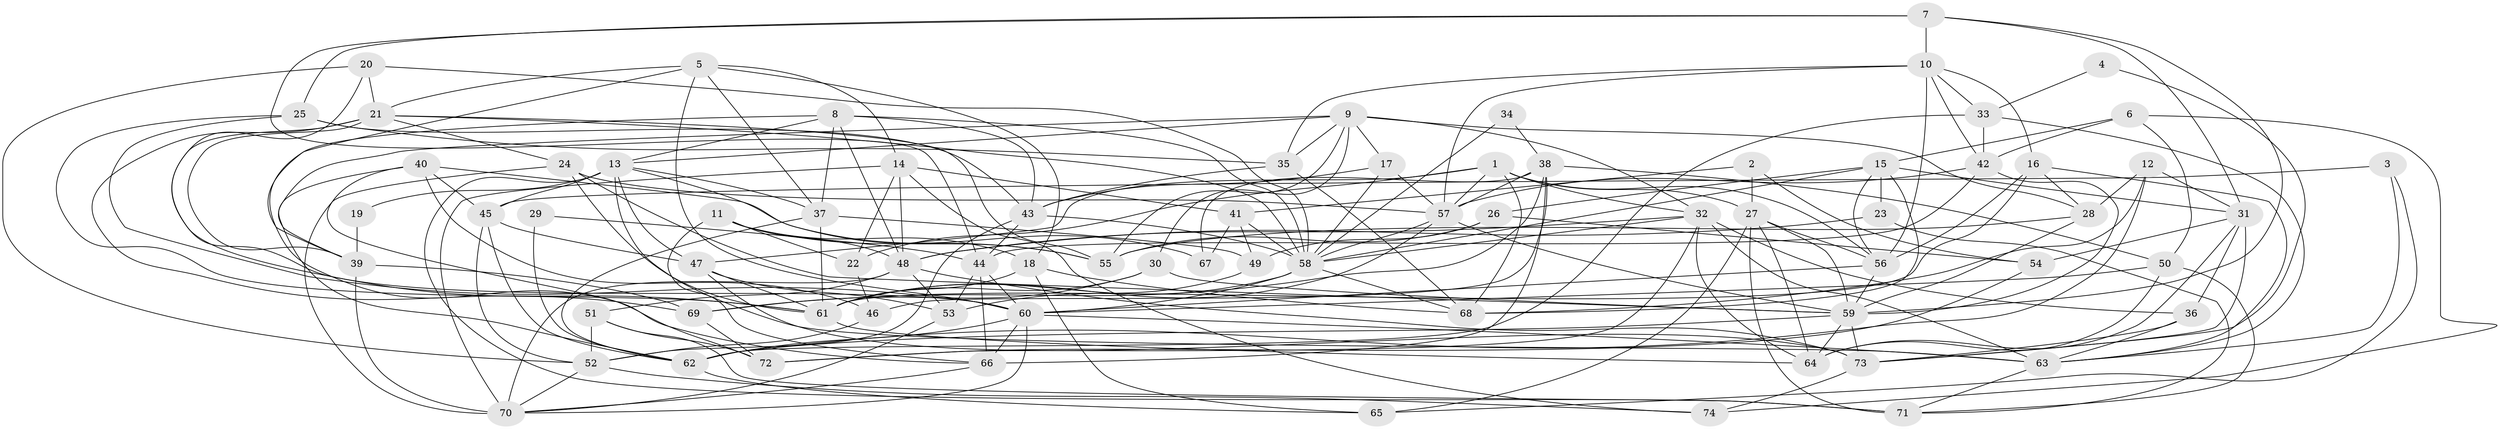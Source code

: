 // original degree distribution, {4: 0.34459459459459457, 5: 0.20270270270270271, 3: 0.21621621621621623, 6: 0.060810810810810814, 2: 0.12837837837837837, 7: 0.04054054054054054, 8: 0.006756756756756757}
// Generated by graph-tools (version 1.1) at 2025/50/03/09/25 03:50:07]
// undirected, 74 vertices, 214 edges
graph export_dot {
graph [start="1"]
  node [color=gray90,style=filled];
  1;
  2;
  3;
  4;
  5;
  6;
  7;
  8;
  9;
  10;
  11;
  12;
  13;
  14;
  15;
  16;
  17;
  18;
  19;
  20;
  21;
  22;
  23;
  24;
  25;
  26;
  27;
  28;
  29;
  30;
  31;
  32;
  33;
  34;
  35;
  36;
  37;
  38;
  39;
  40;
  41;
  42;
  43;
  44;
  45;
  46;
  47;
  48;
  49;
  50;
  51;
  52;
  53;
  54;
  55;
  56;
  57;
  58;
  59;
  60;
  61;
  62;
  63;
  64;
  65;
  66;
  67;
  68;
  69;
  70;
  71;
  72;
  73;
  74;
  1 -- 22 [weight=1.0];
  1 -- 27 [weight=1.0];
  1 -- 32 [weight=1.0];
  1 -- 47 [weight=1.0];
  1 -- 56 [weight=1.0];
  1 -- 57 [weight=1.0];
  1 -- 68 [weight=1.0];
  2 -- 27 [weight=1.0];
  2 -- 41 [weight=1.0];
  2 -- 54 [weight=1.0];
  3 -- 45 [weight=1.0];
  3 -- 63 [weight=1.0];
  3 -- 65 [weight=1.0];
  4 -- 33 [weight=1.0];
  4 -- 73 [weight=1.0];
  5 -- 14 [weight=1.0];
  5 -- 18 [weight=1.0];
  5 -- 21 [weight=1.0];
  5 -- 37 [weight=1.0];
  5 -- 39 [weight=1.0];
  5 -- 60 [weight=1.0];
  6 -- 15 [weight=1.0];
  6 -- 42 [weight=1.0];
  6 -- 50 [weight=1.0];
  6 -- 74 [weight=1.0];
  7 -- 10 [weight=1.0];
  7 -- 25 [weight=1.0];
  7 -- 31 [weight=1.0];
  7 -- 44 [weight=1.0];
  7 -- 59 [weight=1.0];
  8 -- 13 [weight=1.0];
  8 -- 37 [weight=1.0];
  8 -- 43 [weight=1.0];
  8 -- 48 [weight=1.0];
  8 -- 58 [weight=1.0];
  8 -- 66 [weight=1.0];
  9 -- 13 [weight=1.0];
  9 -- 17 [weight=1.0];
  9 -- 28 [weight=1.0];
  9 -- 30 [weight=1.0];
  9 -- 32 [weight=2.0];
  9 -- 35 [weight=1.0];
  9 -- 39 [weight=1.0];
  9 -- 55 [weight=1.0];
  10 -- 16 [weight=1.0];
  10 -- 33 [weight=1.0];
  10 -- 35 [weight=1.0];
  10 -- 42 [weight=1.0];
  10 -- 56 [weight=1.0];
  10 -- 57 [weight=1.0];
  11 -- 18 [weight=1.0];
  11 -- 22 [weight=1.0];
  11 -- 48 [weight=1.0];
  11 -- 55 [weight=1.0];
  11 -- 66 [weight=1.0];
  12 -- 28 [weight=1.0];
  12 -- 31 [weight=1.0];
  12 -- 62 [weight=1.0];
  12 -- 68 [weight=1.0];
  13 -- 19 [weight=1.0];
  13 -- 37 [weight=1.0];
  13 -- 45 [weight=1.0];
  13 -- 47 [weight=1.0];
  13 -- 55 [weight=1.0];
  13 -- 63 [weight=1.0];
  13 -- 71 [weight=1.0];
  14 -- 22 [weight=1.0];
  14 -- 41 [weight=1.0];
  14 -- 48 [weight=1.0];
  14 -- 70 [weight=1.0];
  14 -- 74 [weight=1.0];
  15 -- 23 [weight=1.0];
  15 -- 26 [weight=1.0];
  15 -- 31 [weight=1.0];
  15 -- 56 [weight=1.0];
  15 -- 58 [weight=1.0];
  15 -- 68 [weight=1.0];
  16 -- 28 [weight=1.0];
  16 -- 56 [weight=1.0];
  16 -- 61 [weight=1.0];
  16 -- 63 [weight=1.0];
  17 -- 43 [weight=1.0];
  17 -- 57 [weight=1.0];
  17 -- 58 [weight=1.0];
  18 -- 61 [weight=1.0];
  18 -- 65 [weight=1.0];
  18 -- 68 [weight=1.0];
  19 -- 39 [weight=1.0];
  20 -- 21 [weight=1.0];
  20 -- 52 [weight=1.0];
  20 -- 58 [weight=1.0];
  20 -- 60 [weight=1.0];
  21 -- 24 [weight=1.0];
  21 -- 39 [weight=1.0];
  21 -- 55 [weight=1.0];
  21 -- 58 [weight=1.0];
  21 -- 61 [weight=1.0];
  21 -- 69 [weight=1.0];
  22 -- 46 [weight=2.0];
  23 -- 48 [weight=1.0];
  23 -- 71 [weight=1.0];
  24 -- 57 [weight=1.0];
  24 -- 59 [weight=1.0];
  24 -- 61 [weight=1.0];
  24 -- 70 [weight=1.0];
  25 -- 35 [weight=1.0];
  25 -- 43 [weight=1.0];
  25 -- 60 [weight=1.0];
  25 -- 61 [weight=1.0];
  26 -- 49 [weight=1.0];
  26 -- 54 [weight=1.0];
  26 -- 55 [weight=1.0];
  27 -- 56 [weight=1.0];
  27 -- 59 [weight=1.0];
  27 -- 64 [weight=1.0];
  27 -- 65 [weight=1.0];
  27 -- 71 [weight=1.0];
  28 -- 55 [weight=1.0];
  28 -- 59 [weight=1.0];
  29 -- 44 [weight=1.0];
  29 -- 62 [weight=1.0];
  30 -- 59 [weight=1.0];
  30 -- 61 [weight=1.0];
  30 -- 69 [weight=1.0];
  31 -- 36 [weight=1.0];
  31 -- 54 [weight=1.0];
  31 -- 64 [weight=1.0];
  31 -- 73 [weight=1.0];
  32 -- 36 [weight=1.0];
  32 -- 48 [weight=1.0];
  32 -- 58 [weight=1.0];
  32 -- 63 [weight=1.0];
  32 -- 64 [weight=1.0];
  32 -- 72 [weight=1.0];
  33 -- 42 [weight=1.0];
  33 -- 62 [weight=1.0];
  33 -- 63 [weight=1.0];
  34 -- 38 [weight=1.0];
  34 -- 58 [weight=1.0];
  35 -- 43 [weight=1.0];
  35 -- 68 [weight=1.0];
  36 -- 63 [weight=1.0];
  36 -- 73 [weight=1.0];
  37 -- 49 [weight=1.0];
  37 -- 61 [weight=1.0];
  37 -- 62 [weight=1.0];
  38 -- 46 [weight=1.0];
  38 -- 50 [weight=1.0];
  38 -- 57 [weight=1.0];
  38 -- 66 [weight=1.0];
  38 -- 67 [weight=1.0];
  38 -- 69 [weight=1.0];
  39 -- 69 [weight=1.0];
  39 -- 70 [weight=1.0];
  40 -- 45 [weight=1.0];
  40 -- 46 [weight=1.0];
  40 -- 62 [weight=1.0];
  40 -- 67 [weight=1.0];
  40 -- 72 [weight=1.0];
  41 -- 49 [weight=1.0];
  41 -- 58 [weight=1.0];
  41 -- 67 [weight=1.0];
  42 -- 44 [weight=1.0];
  42 -- 57 [weight=1.0];
  42 -- 59 [weight=1.0];
  43 -- 44 [weight=1.0];
  43 -- 52 [weight=1.0];
  43 -- 58 [weight=1.0];
  44 -- 53 [weight=1.0];
  44 -- 60 [weight=1.0];
  44 -- 66 [weight=1.0];
  45 -- 47 [weight=1.0];
  45 -- 52 [weight=1.0];
  45 -- 62 [weight=1.0];
  46 -- 52 [weight=1.0];
  47 -- 53 [weight=1.0];
  47 -- 61 [weight=1.0];
  47 -- 73 [weight=1.0];
  48 -- 51 [weight=1.0];
  48 -- 53 [weight=1.0];
  48 -- 70 [weight=1.0];
  48 -- 73 [weight=1.0];
  49 -- 53 [weight=1.0];
  50 -- 60 [weight=2.0];
  50 -- 64 [weight=1.0];
  50 -- 71 [weight=1.0];
  51 -- 52 [weight=1.0];
  51 -- 71 [weight=1.0];
  51 -- 72 [weight=1.0];
  52 -- 70 [weight=1.0];
  52 -- 74 [weight=1.0];
  53 -- 70 [weight=1.0];
  54 -- 72 [weight=1.0];
  56 -- 59 [weight=1.0];
  56 -- 60 [weight=1.0];
  57 -- 58 [weight=1.0];
  57 -- 59 [weight=1.0];
  57 -- 61 [weight=2.0];
  58 -- 60 [weight=1.0];
  58 -- 61 [weight=1.0];
  58 -- 68 [weight=1.0];
  59 -- 62 [weight=1.0];
  59 -- 64 [weight=1.0];
  59 -- 73 [weight=1.0];
  60 -- 62 [weight=1.0];
  60 -- 63 [weight=1.0];
  60 -- 66 [weight=1.0];
  60 -- 70 [weight=1.0];
  61 -- 64 [weight=1.0];
  62 -- 65 [weight=1.0];
  63 -- 71 [weight=1.0];
  66 -- 70 [weight=1.0];
  69 -- 72 [weight=1.0];
  73 -- 74 [weight=1.0];
}
